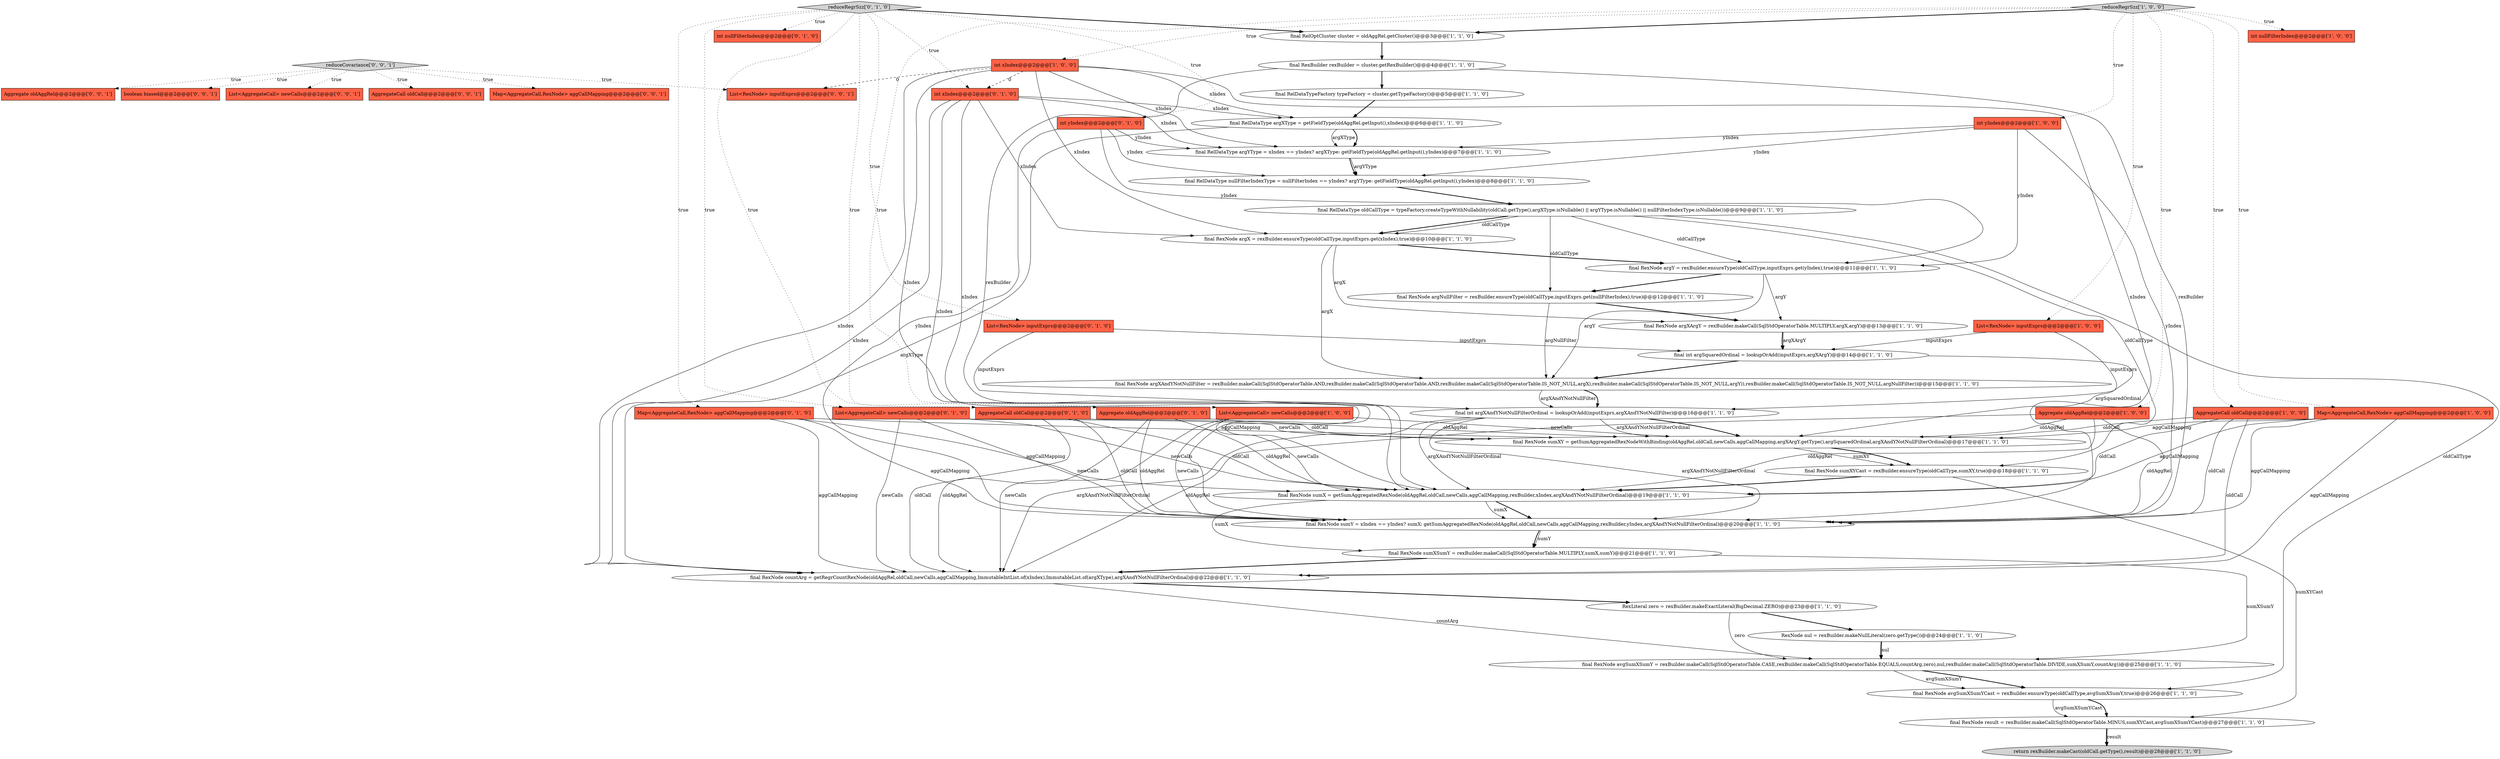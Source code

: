 digraph {
44 [style = filled, label = "Aggregate oldAggRel@@@2@@@['0', '0', '1']", fillcolor = tomato, shape = box image = "AAA0AAABBB3BBB"];
19 [style = filled, label = "final RelDataType argYType = xIndex == yIndex? argXType: getFieldType(oldAggRel.getInput(),yIndex)@@@7@@@['1', '1', '0']", fillcolor = white, shape = ellipse image = "AAA0AAABBB1BBB"];
40 [style = filled, label = "Aggregate oldAggRel@@@2@@@['0', '1', '0']", fillcolor = tomato, shape = box image = "AAA0AAABBB2BBB"];
30 [style = filled, label = "final int argXAndYNotNullFilterOrdinal = lookupOrAdd(inputExprs,argXAndYNotNullFilter)@@@16@@@['1', '1', '0']", fillcolor = white, shape = ellipse image = "AAA0AAABBB1BBB"];
8 [style = filled, label = "List<RexNode> inputExprs@@@2@@@['1', '0', '0']", fillcolor = tomato, shape = box image = "AAA0AAABBB1BBB"];
39 [style = filled, label = "int nullFilterIndex@@@2@@@['0', '1', '0']", fillcolor = tomato, shape = box image = "AAA0AAABBB2BBB"];
24 [style = filled, label = "final RexNode sumY = xIndex == yIndex? sumX: getSumAggregatedRexNode(oldAggRel,oldCall,newCalls,aggCallMapping,rexBuilder,yIndex,argXAndYNotNullFilterOrdinal)@@@20@@@['1', '1', '0']", fillcolor = white, shape = ellipse image = "AAA0AAABBB1BBB"];
32 [style = filled, label = "final RelDataType argXType = getFieldType(oldAggRel.getInput(),xIndex)@@@6@@@['1', '1', '0']", fillcolor = white, shape = ellipse image = "AAA0AAABBB1BBB"];
23 [style = filled, label = "int nullFilterIndex@@@2@@@['1', '0', '0']", fillcolor = tomato, shape = box image = "AAA0AAABBB1BBB"];
37 [style = filled, label = "AggregateCall oldCall@@@2@@@['0', '1', '0']", fillcolor = tomato, shape = box image = "AAA0AAABBB2BBB"];
36 [style = filled, label = "int yIndex@@@2@@@['0', '1', '0']", fillcolor = tomato, shape = box image = "AAA0AAABBB2BBB"];
45 [style = filled, label = "boolean biased@@@2@@@['0', '0', '1']", fillcolor = tomato, shape = box image = "AAA0AAABBB3BBB"];
48 [style = filled, label = "reduceCovariance['0', '0', '1']", fillcolor = lightgray, shape = diamond image = "AAA0AAABBB3BBB"];
13 [style = filled, label = "final RexNode argXArgY = rexBuilder.makeCall(SqlStdOperatorTable.MULTIPLY,argX,argY)@@@13@@@['1', '1', '0']", fillcolor = white, shape = ellipse image = "AAA0AAABBB1BBB"];
25 [style = filled, label = "final RexNode avgSumXSumYCast = rexBuilder.ensureType(oldCallType,avgSumXSumY,true)@@@26@@@['1', '1', '0']", fillcolor = white, shape = ellipse image = "AAA0AAABBB1BBB"];
18 [style = filled, label = "AggregateCall oldCall@@@2@@@['1', '0', '0']", fillcolor = tomato, shape = box image = "AAA0AAABBB1BBB"];
1 [style = filled, label = "final RexNode avgSumXSumY = rexBuilder.makeCall(SqlStdOperatorTable.CASE,rexBuilder.makeCall(SqlStdOperatorTable.EQUALS,countArg,zero),nul,rexBuilder.makeCall(SqlStdOperatorTable.DIVIDE,sumXSumY,countArg))@@@25@@@['1', '1', '0']", fillcolor = white, shape = ellipse image = "AAA0AAABBB1BBB"];
7 [style = filled, label = "List<AggregateCall> newCalls@@@2@@@['1', '0', '0']", fillcolor = tomato, shape = box image = "AAA0AAABBB1BBB"];
21 [style = filled, label = "return rexBuilder.makeCast(oldCall.getType(),result)@@@28@@@['1', '1', '0']", fillcolor = lightgray, shape = ellipse image = "AAA0AAABBB1BBB"];
26 [style = filled, label = "final RexNode sumXY = getSumAggregatedRexNodeWithBinding(oldAggRel,oldCall,newCalls,aggCallMapping,argXArgY.getType(),argSquaredOrdinal,argXAndYNotNullFilterOrdinal)@@@17@@@['1', '1', '0']", fillcolor = white, shape = ellipse image = "AAA0AAABBB1BBB"];
31 [style = filled, label = "final RexNode argNullFilter = rexBuilder.ensureType(oldCallType,inputExprs.get(nullFilterIndex),true)@@@12@@@['1', '1', '0']", fillcolor = white, shape = ellipse image = "AAA0AAABBB1BBB"];
46 [style = filled, label = "List<AggregateCall> newCalls@@@2@@@['0', '0', '1']", fillcolor = tomato, shape = box image = "AAA0AAABBB3BBB"];
42 [style = filled, label = "Map<AggregateCall,RexNode> aggCallMapping@@@2@@@['0', '1', '0']", fillcolor = tomato, shape = box image = "AAA0AAABBB2BBB"];
50 [style = filled, label = "List<RexNode> inputExprs@@@2@@@['0', '0', '1']", fillcolor = tomato, shape = box image = "AAA0AAABBB3BBB"];
3 [style = filled, label = "final RelDataTypeFactory typeFactory = cluster.getTypeFactory()@@@5@@@['1', '1', '0']", fillcolor = white, shape = ellipse image = "AAA0AAABBB1BBB"];
15 [style = filled, label = "RexLiteral zero = rexBuilder.makeExactLiteral(BigDecimal.ZERO)@@@23@@@['1', '1', '0']", fillcolor = white, shape = ellipse image = "AAA0AAABBB1BBB"];
5 [style = filled, label = "final RexNode argXAndYNotNullFilter = rexBuilder.makeCall(SqlStdOperatorTable.AND,rexBuilder.makeCall(SqlStdOperatorTable.AND,rexBuilder.makeCall(SqlStdOperatorTable.IS_NOT_NULL,argX),rexBuilder.makeCall(SqlStdOperatorTable.IS_NOT_NULL,argY)),rexBuilder.makeCall(SqlStdOperatorTable.IS_NOT_NULL,argNullFilter))@@@15@@@['1', '1', '0']", fillcolor = white, shape = ellipse image = "AAA0AAABBB1BBB"];
14 [style = filled, label = "int yIndex@@@2@@@['1', '0', '0']", fillcolor = tomato, shape = box image = "AAA0AAABBB1BBB"];
20 [style = filled, label = "final RexBuilder rexBuilder = cluster.getRexBuilder()@@@4@@@['1', '1', '0']", fillcolor = white, shape = ellipse image = "AAA0AAABBB1BBB"];
9 [style = filled, label = "final RelDataType nullFilterIndexType = nullFilterIndex == yIndex? argYType: getFieldType(oldAggRel.getInput(),yIndex)@@@8@@@['1', '1', '0']", fillcolor = white, shape = ellipse image = "AAA0AAABBB1BBB"];
47 [style = filled, label = "AggregateCall oldCall@@@2@@@['0', '0', '1']", fillcolor = tomato, shape = box image = "AAA0AAABBB3BBB"];
28 [style = filled, label = "final int argSquaredOrdinal = lookupOrAdd(inputExprs,argXArgY)@@@14@@@['1', '1', '0']", fillcolor = white, shape = ellipse image = "AAA0AAABBB1BBB"];
4 [style = filled, label = "final RexNode result = rexBuilder.makeCall(SqlStdOperatorTable.MINUS,sumXYCast,avgSumXSumYCast)@@@27@@@['1', '1', '0']", fillcolor = white, shape = ellipse image = "AAA0AAABBB1BBB"];
2 [style = filled, label = "final RexNode sumX = getSumAggregatedRexNode(oldAggRel,oldCall,newCalls,aggCallMapping,rexBuilder,xIndex,argXAndYNotNullFilterOrdinal)@@@19@@@['1', '1', '0']", fillcolor = white, shape = ellipse image = "AAA0AAABBB1BBB"];
43 [style = filled, label = "int xIndex@@@2@@@['0', '1', '0']", fillcolor = tomato, shape = box image = "AAA1AAABBB2BBB"];
22 [style = filled, label = "final RelOptCluster cluster = oldAggRel.getCluster()@@@3@@@['1', '1', '0']", fillcolor = white, shape = ellipse image = "AAA0AAABBB1BBB"];
10 [style = filled, label = "final RexNode countArg = getRegrCountRexNode(oldAggRel,oldCall,newCalls,aggCallMapping,ImmutableIntList.of(xIndex),ImmutableList.of(argXType),argXAndYNotNullFilterOrdinal)@@@22@@@['1', '1', '0']", fillcolor = white, shape = ellipse image = "AAA0AAABBB1BBB"];
41 [style = filled, label = "List<RexNode> inputExprs@@@2@@@['0', '1', '0']", fillcolor = tomato, shape = box image = "AAA0AAABBB2BBB"];
27 [style = filled, label = "int xIndex@@@2@@@['1', '0', '0']", fillcolor = tomato, shape = box image = "AAA1AAABBB1BBB"];
49 [style = filled, label = "Map<AggregateCall,RexNode> aggCallMapping@@@2@@@['0', '0', '1']", fillcolor = tomato, shape = box image = "AAA0AAABBB3BBB"];
12 [style = filled, label = "final RelDataType oldCallType = typeFactory.createTypeWithNullability(oldCall.getType(),argXType.isNullable() || argYType.isNullable() || nullFilterIndexType.isNullable())@@@9@@@['1', '1', '0']", fillcolor = white, shape = ellipse image = "AAA0AAABBB1BBB"];
16 [style = filled, label = "RexNode nul = rexBuilder.makeNullLiteral(zero.getType())@@@24@@@['1', '1', '0']", fillcolor = white, shape = ellipse image = "AAA0AAABBB1BBB"];
11 [style = filled, label = "final RexNode argX = rexBuilder.ensureType(oldCallType,inputExprs.get(xIndex),true)@@@10@@@['1', '1', '0']", fillcolor = white, shape = ellipse image = "AAA0AAABBB1BBB"];
33 [style = filled, label = "reduceRegrSzz['1', '0', '0']", fillcolor = lightgray, shape = diamond image = "AAA0AAABBB1BBB"];
38 [style = filled, label = "List<AggregateCall> newCalls@@@2@@@['0', '1', '0']", fillcolor = tomato, shape = box image = "AAA0AAABBB2BBB"];
0 [style = filled, label = "Aggregate oldAggRel@@@2@@@['1', '0', '0']", fillcolor = tomato, shape = box image = "AAA0AAABBB1BBB"];
6 [style = filled, label = "Map<AggregateCall,RexNode> aggCallMapping@@@2@@@['1', '0', '0']", fillcolor = tomato, shape = box image = "AAA0AAABBB1BBB"];
17 [style = filled, label = "final RexNode argY = rexBuilder.ensureType(oldCallType,inputExprs.get(yIndex),true)@@@11@@@['1', '1', '0']", fillcolor = white, shape = ellipse image = "AAA0AAABBB1BBB"];
35 [style = filled, label = "reduceRegrSzz['0', '1', '0']", fillcolor = lightgray, shape = diamond image = "AAA0AAABBB2BBB"];
29 [style = filled, label = "final RexNode sumXYCast = rexBuilder.ensureType(oldCallType,sumXY,true)@@@18@@@['1', '1', '0']", fillcolor = white, shape = ellipse image = "AAA0AAABBB1BBB"];
34 [style = filled, label = "final RexNode sumXSumY = rexBuilder.makeCall(SqlStdOperatorTable.MULTIPLY,sumX,sumY)@@@21@@@['1', '1', '0']", fillcolor = white, shape = ellipse image = "AAA0AAABBB1BBB"];
34->1 [style = solid, label="sumXSumY"];
26->29 [style = solid, label="sumXY"];
37->2 [style = solid, label="oldCall"];
48->44 [style = dotted, label="true"];
6->26 [style = solid, label="aggCallMapping"];
42->26 [style = solid, label="aggCallMapping"];
24->34 [style = bold, label=""];
35->42 [style = dotted, label="true"];
37->24 [style = solid, label="oldCall"];
33->14 [style = dotted, label="true"];
38->24 [style = solid, label="newCalls"];
27->32 [style = solid, label="xIndex"];
36->24 [style = solid, label="yIndex"];
18->26 [style = solid, label="oldCall"];
42->10 [style = solid, label="aggCallMapping"];
29->2 [style = bold, label=""];
5->30 [style = solid, label="argXAndYNotNullFilter"];
19->9 [style = bold, label=""];
43->10 [style = solid, label="xIndex"];
27->10 [style = solid, label="xIndex"];
12->17 [style = solid, label="oldCallType"];
35->37 [style = dotted, label="true"];
5->30 [style = bold, label=""];
2->24 [style = bold, label=""];
33->27 [style = dotted, label="true"];
40->10 [style = solid, label="oldAggRel"];
28->5 [style = bold, label=""];
14->24 [style = solid, label="yIndex"];
30->26 [style = bold, label=""];
12->11 [style = bold, label=""];
27->2 [style = solid, label="xIndex"];
38->10 [style = solid, label="newCalls"];
4->21 [style = bold, label=""];
35->38 [style = dotted, label="true"];
42->2 [style = solid, label="aggCallMapping"];
20->3 [style = bold, label=""];
27->11 [style = solid, label="xIndex"];
41->30 [style = solid, label="inputExprs"];
28->26 [style = solid, label="argSquaredOrdinal"];
12->29 [style = solid, label="oldCallType"];
48->46 [style = dotted, label="true"];
12->25 [style = solid, label="oldCallType"];
36->17 [style = solid, label="yIndex"];
2->24 [style = solid, label="sumX"];
36->9 [style = solid, label="yIndex"];
38->2 [style = solid, label="newCalls"];
48->47 [style = dotted, label="true"];
22->20 [style = bold, label=""];
36->19 [style = solid, label="yIndex"];
33->18 [style = dotted, label="true"];
18->10 [style = solid, label="oldCall"];
1->25 [style = solid, label="avgSumXSumY"];
11->17 [style = bold, label=""];
30->26 [style = solid, label="argXAndYNotNullFilterOrdinal"];
14->17 [style = solid, label="yIndex"];
40->2 [style = solid, label="oldAggRel"];
30->2 [style = solid, label="argXAndYNotNullFilterOrdinal"];
27->50 [style = dashed, label="0"];
0->2 [style = solid, label="oldAggRel"];
27->43 [style = dashed, label="0"];
33->0 [style = dotted, label="true"];
37->26 [style = solid, label="oldCall"];
17->5 [style = solid, label="argY"];
35->40 [style = dotted, label="true"];
24->34 [style = solid, label="sumY"];
33->6 [style = dotted, label="true"];
12->31 [style = solid, label="oldCallType"];
15->1 [style = solid, label="zero"];
31->13 [style = bold, label=""];
29->4 [style = solid, label="sumXYCast"];
43->19 [style = solid, label="xIndex"];
32->19 [style = bold, label=""];
0->24 [style = solid, label="oldAggRel"];
48->45 [style = dotted, label="true"];
20->24 [style = solid, label="rexBuilder"];
18->2 [style = solid, label="oldCall"];
13->28 [style = solid, label="argXArgY"];
4->21 [style = solid, label="result"];
7->2 [style = solid, label="newCalls"];
40->26 [style = solid, label="oldAggRel"];
31->5 [style = solid, label="argNullFilter"];
16->1 [style = bold, label=""];
11->13 [style = solid, label="argX"];
35->41 [style = dotted, label="true"];
25->4 [style = solid, label="avgSumXSumYCast"];
33->8 [style = dotted, label="true"];
8->30 [style = solid, label="inputExprs"];
9->12 [style = bold, label=""];
0->26 [style = solid, label="oldAggRel"];
35->43 [style = dotted, label="true"];
32->10 [style = solid, label="argXType"];
20->2 [style = solid, label="rexBuilder"];
1->25 [style = bold, label=""];
33->22 [style = bold, label=""];
42->24 [style = solid, label="aggCallMapping"];
30->24 [style = solid, label="argXAndYNotNullFilterOrdinal"];
18->24 [style = solid, label="oldCall"];
33->7 [style = dotted, label="true"];
35->39 [style = dotted, label="true"];
10->15 [style = bold, label=""];
48->50 [style = dotted, label="true"];
35->22 [style = bold, label=""];
27->24 [style = solid, label="xIndex"];
17->31 [style = bold, label=""];
16->1 [style = solid, label="nul"];
26->29 [style = bold, label=""];
35->36 [style = dotted, label="true"];
6->2 [style = solid, label="aggCallMapping"];
7->10 [style = solid, label="newCalls"];
11->5 [style = solid, label="argX"];
43->24 [style = solid, label="xIndex"];
25->4 [style = bold, label=""];
43->11 [style = solid, label="xIndex"];
6->10 [style = solid, label="aggCallMapping"];
43->2 [style = solid, label="xIndex"];
15->16 [style = bold, label=""];
34->10 [style = bold, label=""];
17->13 [style = solid, label="argY"];
48->49 [style = dotted, label="true"];
6->24 [style = solid, label="aggCallMapping"];
30->10 [style = solid, label="argXAndYNotNullFilterOrdinal"];
19->9 [style = solid, label="argYType"];
32->19 [style = solid, label="argXType"];
33->23 [style = dotted, label="true"];
41->28 [style = solid, label="inputExprs"];
38->26 [style = solid, label="newCalls"];
14->9 [style = solid, label="yIndex"];
8->28 [style = solid, label="inputExprs"];
7->24 [style = solid, label="newCalls"];
37->10 [style = solid, label="oldCall"];
0->10 [style = solid, label="oldAggRel"];
12->11 [style = solid, label="oldCallType"];
10->1 [style = solid, label="countArg"];
40->24 [style = solid, label="oldAggRel"];
14->19 [style = solid, label="yIndex"];
7->26 [style = solid, label="newCalls"];
3->32 [style = bold, label=""];
27->19 [style = solid, label="xIndex"];
43->32 [style = solid, label="xIndex"];
2->34 [style = solid, label="sumX"];
13->28 [style = bold, label=""];
}
